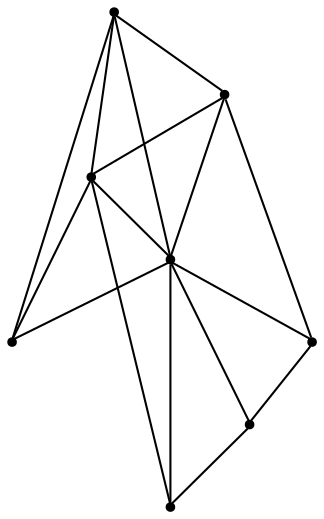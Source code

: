 graph {
  node [shape=point,comment="{\"directed\":false,\"doi\":\"10.1007/978-3-540-24595-7_30\",\"figure\":\"5 (4)\"}"]

  v0 [pos="1587.309901889535,206.43545786539715"]
  v1 [pos="1311.7336119186048,206.3436508178711"]
  v2 [pos="1586.5659293241279,315.90824127197266"]
  v3 [pos="1584.4676780523255,447.87705739339196"]
  v4 [pos="1449.3529251453488,316.7207717895508"]
  v5 [pos="1312.9525390625,315.90824127197266"]
  v6 [pos="1449.3529251453488,448.4707514444987"]
  v7 [pos="1314.5716388081396,450.71875254313153"]

  v0 -- v1 [id="-1",pos="1587.309901889535,206.43545786539715 1311.7336119186048,206.3436508178711 1311.7336119186048,206.3436508178711 1311.7336119186048,206.3436508178711"]
  v1 -- v5 [id="-2",pos="1311.7336119186048,206.3436508178711 1312.9525390625,315.90824127197266 1312.9525390625,315.90824127197266 1312.9525390625,315.90824127197266"]
  v7 -- v6 [id="-3",pos="1314.5716388081396,450.71875254313153 1449.3529251453488,448.4707514444987 1449.3529251453488,448.4707514444987 1449.3529251453488,448.4707514444987"]
  v6 -- v3 [id="-4",pos="1449.3529251453488,448.4707514444987 1584.4676780523255,447.87705739339196 1584.4676780523255,447.87705739339196 1584.4676780523255,447.87705739339196"]
  v5 -- v7 [id="-5",pos="1312.9525390625,315.90824127197266 1314.5716388081396,450.71875254313153 1314.5716388081396,450.71875254313153 1314.5716388081396,450.71875254313153"]
  v7 -- v4 [id="-6",pos="1314.5716388081396,450.71875254313153 1449.3529251453488,316.7207717895508 1449.3529251453488,316.7207717895508 1449.3529251453488,316.7207717895508"]
  v6 -- v4 [id="-7",pos="1449.3529251453488,448.4707514444987 1449.3529251453488,316.7207717895508 1449.3529251453488,316.7207717895508 1449.3529251453488,316.7207717895508"]
  v4 -- v5 [id="-8",pos="1449.3529251453488,316.7207717895508 1312.9525390625,315.90824127197266 1312.9525390625,315.90824127197266 1312.9525390625,315.90824127197266"]
  v4 -- v1 [id="-9",pos="1449.3529251453488,316.7207717895508 1311.7336119186048,206.3436508178711 1311.7336119186048,206.3436508178711 1311.7336119186048,206.3436508178711"]
  v4 -- v0 [id="-10",pos="1449.3529251453488,316.7207717895508 1587.309901889535,206.43545786539715 1587.309901889535,206.43545786539715 1587.309901889535,206.43545786539715"]
  v4 -- v2 [id="-11",pos="1449.3529251453488,316.7207717895508 1586.5659293241279,315.90824127197266 1586.5659293241279,315.90824127197266 1586.5659293241279,315.90824127197266"]
  v2 -- v0 [id="-12",pos="1586.5659293241279,315.90824127197266 1587.309901889535,206.43545786539715 1587.309901889535,206.43545786539715 1587.309901889535,206.43545786539715"]
  v1 -- v3 [id="-13",pos="1311.7336119186048,206.3436508178711 1487.4975835755813,283.36658477783203 1487.4975835755813,283.36658477783203 1487.4975835755813,283.36658477783203 1584.4676780523255,447.87705739339196 1584.4676780523255,447.87705739339196 1584.4676780523255,447.87705739339196"]
  v3 -- v2 [id="-14",pos="1584.4676780523255,447.87705739339196 1586.5659293241279,315.90824127197266 1586.5659293241279,315.90824127197266 1586.5659293241279,315.90824127197266"]
  v3 -- v0 [id="-15",pos="1584.4676780523255,447.87705739339196 1547.8212027616278,316.03310902913415 1547.8212027616278,316.03310902913415 1547.8212027616278,316.03310902913415 1587.309901889535,206.43545786539715 1587.309901889535,206.43545786539715 1587.309901889535,206.43545786539715"]
  v3 -- v4 [id="-16",pos="1584.4676780523255,447.87705739339196 1449.3529251453488,316.7207717895508 1449.3529251453488,316.7207717895508 1449.3529251453488,316.7207717895508"]
}